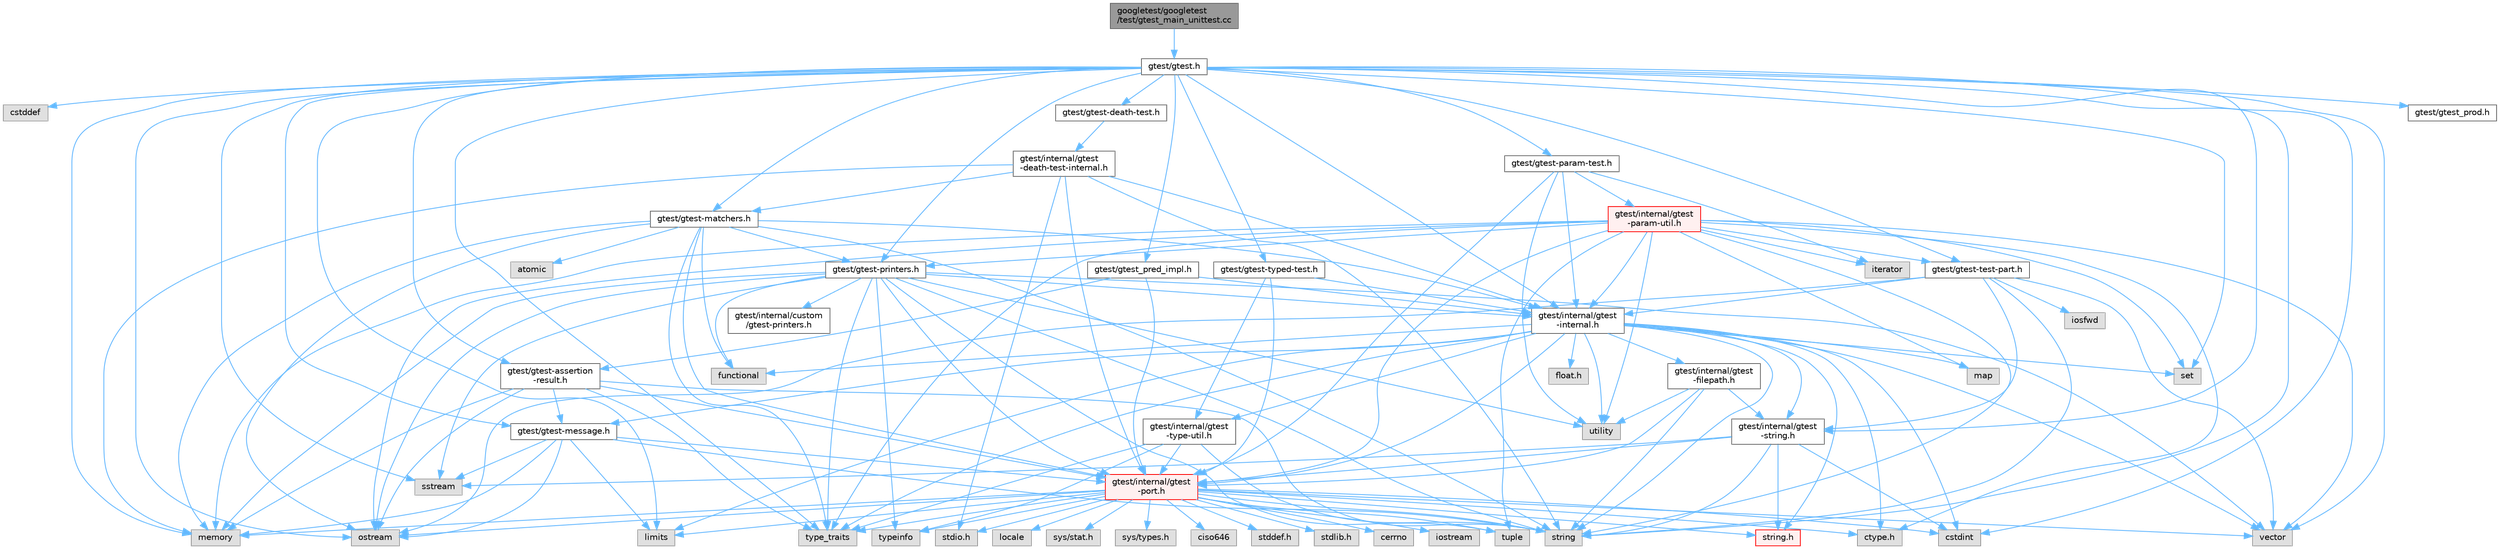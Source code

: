 digraph "googletest/googletest/test/gtest_main_unittest.cc"
{
 // LATEX_PDF_SIZE
  bgcolor="transparent";
  edge [fontname=Helvetica,fontsize=10,labelfontname=Helvetica,labelfontsize=10];
  node [fontname=Helvetica,fontsize=10,shape=box,height=0.2,width=0.4];
  Node1 [id="Node000001",label="googletest/googletest\l/test/gtest_main_unittest.cc",height=0.2,width=0.4,color="gray40", fillcolor="grey60", style="filled", fontcolor="black",tooltip=" "];
  Node1 -> Node2 [id="edge147_Node000001_Node000002",color="steelblue1",style="solid",tooltip=" "];
  Node2 [id="Node000002",label="gtest/gtest.h",height=0.2,width=0.4,color="grey40", fillcolor="white", style="filled",URL="$gtest_8h.html",tooltip=" "];
  Node2 -> Node3 [id="edge148_Node000002_Node000003",color="steelblue1",style="solid",tooltip=" "];
  Node3 [id="Node000003",label="cstddef",height=0.2,width=0.4,color="grey60", fillcolor="#E0E0E0", style="filled",tooltip=" "];
  Node2 -> Node4 [id="edge149_Node000002_Node000004",color="steelblue1",style="solid",tooltip=" "];
  Node4 [id="Node000004",label="cstdint",height=0.2,width=0.4,color="grey60", fillcolor="#E0E0E0", style="filled",tooltip=" "];
  Node2 -> Node5 [id="edge150_Node000002_Node000005",color="steelblue1",style="solid",tooltip=" "];
  Node5 [id="Node000005",label="limits",height=0.2,width=0.4,color="grey60", fillcolor="#E0E0E0", style="filled",tooltip=" "];
  Node2 -> Node6 [id="edge151_Node000002_Node000006",color="steelblue1",style="solid",tooltip=" "];
  Node6 [id="Node000006",label="memory",height=0.2,width=0.4,color="grey60", fillcolor="#E0E0E0", style="filled",tooltip=" "];
  Node2 -> Node7 [id="edge152_Node000002_Node000007",color="steelblue1",style="solid",tooltip=" "];
  Node7 [id="Node000007",label="ostream",height=0.2,width=0.4,color="grey60", fillcolor="#E0E0E0", style="filled",tooltip=" "];
  Node2 -> Node8 [id="edge153_Node000002_Node000008",color="steelblue1",style="solid",tooltip=" "];
  Node8 [id="Node000008",label="set",height=0.2,width=0.4,color="grey60", fillcolor="#E0E0E0", style="filled",tooltip=" "];
  Node2 -> Node9 [id="edge154_Node000002_Node000009",color="steelblue1",style="solid",tooltip=" "];
  Node9 [id="Node000009",label="sstream",height=0.2,width=0.4,color="grey60", fillcolor="#E0E0E0", style="filled",tooltip=" "];
  Node2 -> Node10 [id="edge155_Node000002_Node000010",color="steelblue1",style="solid",tooltip=" "];
  Node10 [id="Node000010",label="string",height=0.2,width=0.4,color="grey60", fillcolor="#E0E0E0", style="filled",tooltip=" "];
  Node2 -> Node11 [id="edge156_Node000002_Node000011",color="steelblue1",style="solid",tooltip=" "];
  Node11 [id="Node000011",label="type_traits",height=0.2,width=0.4,color="grey60", fillcolor="#E0E0E0", style="filled",tooltip=" "];
  Node2 -> Node12 [id="edge157_Node000002_Node000012",color="steelblue1",style="solid",tooltip=" "];
  Node12 [id="Node000012",label="vector",height=0.2,width=0.4,color="grey60", fillcolor="#E0E0E0", style="filled",tooltip=" "];
  Node2 -> Node13 [id="edge158_Node000002_Node000013",color="steelblue1",style="solid",tooltip=" "];
  Node13 [id="Node000013",label="gtest/gtest-assertion\l-result.h",height=0.2,width=0.4,color="grey40", fillcolor="white", style="filled",URL="$gtest-assertion-result_8h.html",tooltip=" "];
  Node13 -> Node6 [id="edge159_Node000013_Node000006",color="steelblue1",style="solid",tooltip=" "];
  Node13 -> Node7 [id="edge160_Node000013_Node000007",color="steelblue1",style="solid",tooltip=" "];
  Node13 -> Node10 [id="edge161_Node000013_Node000010",color="steelblue1",style="solid",tooltip=" "];
  Node13 -> Node11 [id="edge162_Node000013_Node000011",color="steelblue1",style="solid",tooltip=" "];
  Node13 -> Node14 [id="edge163_Node000013_Node000014",color="steelblue1",style="solid",tooltip=" "];
  Node14 [id="Node000014",label="gtest/gtest-message.h",height=0.2,width=0.4,color="grey40", fillcolor="white", style="filled",URL="$gtest-message_8h.html",tooltip=" "];
  Node14 -> Node5 [id="edge164_Node000014_Node000005",color="steelblue1",style="solid",tooltip=" "];
  Node14 -> Node6 [id="edge165_Node000014_Node000006",color="steelblue1",style="solid",tooltip=" "];
  Node14 -> Node7 [id="edge166_Node000014_Node000007",color="steelblue1",style="solid",tooltip=" "];
  Node14 -> Node9 [id="edge167_Node000014_Node000009",color="steelblue1",style="solid",tooltip=" "];
  Node14 -> Node10 [id="edge168_Node000014_Node000010",color="steelblue1",style="solid",tooltip=" "];
  Node14 -> Node15 [id="edge169_Node000014_Node000015",color="steelblue1",style="solid",tooltip=" "];
  Node15 [id="Node000015",label="gtest/internal/gtest\l-port.h",height=0.2,width=0.4,color="red", fillcolor="#FFF0F0", style="filled",URL="$gtest-port_8h.html",tooltip=" "];
  Node15 -> Node16 [id="edge170_Node000015_Node000016",color="steelblue1",style="solid",tooltip=" "];
  Node16 [id="Node000016",label="ciso646",height=0.2,width=0.4,color="grey60", fillcolor="#E0E0E0", style="filled",tooltip=" "];
  Node15 -> Node17 [id="edge171_Node000015_Node000017",color="steelblue1",style="solid",tooltip=" "];
  Node17 [id="Node000017",label="ctype.h",height=0.2,width=0.4,color="grey60", fillcolor="#E0E0E0", style="filled",tooltip=" "];
  Node15 -> Node18 [id="edge172_Node000015_Node000018",color="steelblue1",style="solid",tooltip=" "];
  Node18 [id="Node000018",label="stddef.h",height=0.2,width=0.4,color="grey60", fillcolor="#E0E0E0", style="filled",tooltip=" "];
  Node15 -> Node19 [id="edge173_Node000015_Node000019",color="steelblue1",style="solid",tooltip=" "];
  Node19 [id="Node000019",label="stdio.h",height=0.2,width=0.4,color="grey60", fillcolor="#E0E0E0", style="filled",tooltip=" "];
  Node15 -> Node20 [id="edge174_Node000015_Node000020",color="steelblue1",style="solid",tooltip=" "];
  Node20 [id="Node000020",label="stdlib.h",height=0.2,width=0.4,color="grey60", fillcolor="#E0E0E0", style="filled",tooltip=" "];
  Node15 -> Node21 [id="edge175_Node000015_Node000021",color="steelblue1",style="solid",tooltip=" "];
  Node21 [id="Node000021",label="string.h",height=0.2,width=0.4,color="red", fillcolor="#FFF0F0", style="filled",URL="$string_8h.html",tooltip=" "];
  Node15 -> Node32 [id="edge176_Node000015_Node000032",color="steelblue1",style="solid",tooltip=" "];
  Node32 [id="Node000032",label="cerrno",height=0.2,width=0.4,color="grey60", fillcolor="#E0E0E0", style="filled",tooltip=" "];
  Node15 -> Node4 [id="edge177_Node000015_Node000004",color="steelblue1",style="solid",tooltip=" "];
  Node15 -> Node33 [id="edge178_Node000015_Node000033",color="steelblue1",style="solid",tooltip=" "];
  Node33 [id="Node000033",label="iostream",height=0.2,width=0.4,color="grey60", fillcolor="#E0E0E0", style="filled",tooltip=" "];
  Node15 -> Node5 [id="edge179_Node000015_Node000005",color="steelblue1",style="solid",tooltip=" "];
  Node15 -> Node34 [id="edge180_Node000015_Node000034",color="steelblue1",style="solid",tooltip=" "];
  Node34 [id="Node000034",label="locale",height=0.2,width=0.4,color="grey60", fillcolor="#E0E0E0", style="filled",tooltip=" "];
  Node15 -> Node6 [id="edge181_Node000015_Node000006",color="steelblue1",style="solid",tooltip=" "];
  Node15 -> Node7 [id="edge182_Node000015_Node000007",color="steelblue1",style="solid",tooltip=" "];
  Node15 -> Node10 [id="edge183_Node000015_Node000010",color="steelblue1",style="solid",tooltip=" "];
  Node15 -> Node35 [id="edge184_Node000015_Node000035",color="steelblue1",style="solid",tooltip=" "];
  Node35 [id="Node000035",label="tuple",height=0.2,width=0.4,color="grey60", fillcolor="#E0E0E0", style="filled",tooltip=" "];
  Node15 -> Node11 [id="edge185_Node000015_Node000011",color="steelblue1",style="solid",tooltip=" "];
  Node15 -> Node12 [id="edge186_Node000015_Node000012",color="steelblue1",style="solid",tooltip=" "];
  Node15 -> Node36 [id="edge187_Node000015_Node000036",color="steelblue1",style="solid",tooltip=" "];
  Node36 [id="Node000036",label="sys/stat.h",height=0.2,width=0.4,color="grey60", fillcolor="#E0E0E0", style="filled",tooltip=" "];
  Node15 -> Node37 [id="edge188_Node000015_Node000037",color="steelblue1",style="solid",tooltip=" "];
  Node37 [id="Node000037",label="sys/types.h",height=0.2,width=0.4,color="grey60", fillcolor="#E0E0E0", style="filled",tooltip=" "];
  Node15 -> Node43 [id="edge189_Node000015_Node000043",color="steelblue1",style="solid",tooltip=" "];
  Node43 [id="Node000043",label="typeinfo",height=0.2,width=0.4,color="grey60", fillcolor="#E0E0E0", style="filled",tooltip=" "];
  Node13 -> Node15 [id="edge190_Node000013_Node000015",color="steelblue1",style="solid",tooltip=" "];
  Node2 -> Node44 [id="edge191_Node000002_Node000044",color="steelblue1",style="solid",tooltip=" "];
  Node44 [id="Node000044",label="gtest/gtest-death-test.h",height=0.2,width=0.4,color="grey40", fillcolor="white", style="filled",URL="$gtest-death-test_8h.html",tooltip=" "];
  Node44 -> Node45 [id="edge192_Node000044_Node000045",color="steelblue1",style="solid",tooltip=" "];
  Node45 [id="Node000045",label="gtest/internal/gtest\l-death-test-internal.h",height=0.2,width=0.4,color="grey40", fillcolor="white", style="filled",URL="$gtest-death-test-internal_8h.html",tooltip=" "];
  Node45 -> Node19 [id="edge193_Node000045_Node000019",color="steelblue1",style="solid",tooltip=" "];
  Node45 -> Node6 [id="edge194_Node000045_Node000006",color="steelblue1",style="solid",tooltip=" "];
  Node45 -> Node10 [id="edge195_Node000045_Node000010",color="steelblue1",style="solid",tooltip=" "];
  Node45 -> Node46 [id="edge196_Node000045_Node000046",color="steelblue1",style="solid",tooltip=" "];
  Node46 [id="Node000046",label="gtest/gtest-matchers.h",height=0.2,width=0.4,color="grey40", fillcolor="white", style="filled",URL="$gtest-matchers_8h.html",tooltip=" "];
  Node46 -> Node47 [id="edge197_Node000046_Node000047",color="steelblue1",style="solid",tooltip=" "];
  Node47 [id="Node000047",label="atomic",height=0.2,width=0.4,color="grey60", fillcolor="#E0E0E0", style="filled",tooltip=" "];
  Node46 -> Node48 [id="edge198_Node000046_Node000048",color="steelblue1",style="solid",tooltip=" "];
  Node48 [id="Node000048",label="functional",height=0.2,width=0.4,color="grey60", fillcolor="#E0E0E0", style="filled",tooltip=" "];
  Node46 -> Node6 [id="edge199_Node000046_Node000006",color="steelblue1",style="solid",tooltip=" "];
  Node46 -> Node7 [id="edge200_Node000046_Node000007",color="steelblue1",style="solid",tooltip=" "];
  Node46 -> Node10 [id="edge201_Node000046_Node000010",color="steelblue1",style="solid",tooltip=" "];
  Node46 -> Node11 [id="edge202_Node000046_Node000011",color="steelblue1",style="solid",tooltip=" "];
  Node46 -> Node49 [id="edge203_Node000046_Node000049",color="steelblue1",style="solid",tooltip=" "];
  Node49 [id="Node000049",label="gtest/gtest-printers.h",height=0.2,width=0.4,color="grey40", fillcolor="white", style="filled",URL="$gtest-printers_8h.html",tooltip=" "];
  Node49 -> Node48 [id="edge204_Node000049_Node000048",color="steelblue1",style="solid",tooltip=" "];
  Node49 -> Node6 [id="edge205_Node000049_Node000006",color="steelblue1",style="solid",tooltip=" "];
  Node49 -> Node7 [id="edge206_Node000049_Node000007",color="steelblue1",style="solid",tooltip=" "];
  Node49 -> Node9 [id="edge207_Node000049_Node000009",color="steelblue1",style="solid",tooltip=" "];
  Node49 -> Node10 [id="edge208_Node000049_Node000010",color="steelblue1",style="solid",tooltip=" "];
  Node49 -> Node35 [id="edge209_Node000049_Node000035",color="steelblue1",style="solid",tooltip=" "];
  Node49 -> Node11 [id="edge210_Node000049_Node000011",color="steelblue1",style="solid",tooltip=" "];
  Node49 -> Node43 [id="edge211_Node000049_Node000043",color="steelblue1",style="solid",tooltip=" "];
  Node49 -> Node26 [id="edge212_Node000049_Node000026",color="steelblue1",style="solid",tooltip=" "];
  Node26 [id="Node000026",label="utility",height=0.2,width=0.4,color="grey60", fillcolor="#E0E0E0", style="filled",tooltip=" "];
  Node49 -> Node12 [id="edge213_Node000049_Node000012",color="steelblue1",style="solid",tooltip=" "];
  Node49 -> Node50 [id="edge214_Node000049_Node000050",color="steelblue1",style="solid",tooltip=" "];
  Node50 [id="Node000050",label="gtest/internal/gtest\l-internal.h",height=0.2,width=0.4,color="grey40", fillcolor="white", style="filled",URL="$gtest-internal_8h.html",tooltip=" "];
  Node50 -> Node15 [id="edge215_Node000050_Node000015",color="steelblue1",style="solid",tooltip=" "];
  Node50 -> Node17 [id="edge216_Node000050_Node000017",color="steelblue1",style="solid",tooltip=" "];
  Node50 -> Node51 [id="edge217_Node000050_Node000051",color="steelblue1",style="solid",tooltip=" "];
  Node51 [id="Node000051",label="float.h",height=0.2,width=0.4,color="grey60", fillcolor="#E0E0E0", style="filled",tooltip=" "];
  Node50 -> Node21 [id="edge218_Node000050_Node000021",color="steelblue1",style="solid",tooltip=" "];
  Node50 -> Node4 [id="edge219_Node000050_Node000004",color="steelblue1",style="solid",tooltip=" "];
  Node50 -> Node48 [id="edge220_Node000050_Node000048",color="steelblue1",style="solid",tooltip=" "];
  Node50 -> Node5 [id="edge221_Node000050_Node000005",color="steelblue1",style="solid",tooltip=" "];
  Node50 -> Node52 [id="edge222_Node000050_Node000052",color="steelblue1",style="solid",tooltip=" "];
  Node52 [id="Node000052",label="map",height=0.2,width=0.4,color="grey60", fillcolor="#E0E0E0", style="filled",tooltip=" "];
  Node50 -> Node8 [id="edge223_Node000050_Node000008",color="steelblue1",style="solid",tooltip=" "];
  Node50 -> Node10 [id="edge224_Node000050_Node000010",color="steelblue1",style="solid",tooltip=" "];
  Node50 -> Node11 [id="edge225_Node000050_Node000011",color="steelblue1",style="solid",tooltip=" "];
  Node50 -> Node26 [id="edge226_Node000050_Node000026",color="steelblue1",style="solid",tooltip=" "];
  Node50 -> Node12 [id="edge227_Node000050_Node000012",color="steelblue1",style="solid",tooltip=" "];
  Node50 -> Node14 [id="edge228_Node000050_Node000014",color="steelblue1",style="solid",tooltip=" "];
  Node50 -> Node53 [id="edge229_Node000050_Node000053",color="steelblue1",style="solid",tooltip=" "];
  Node53 [id="Node000053",label="gtest/internal/gtest\l-filepath.h",height=0.2,width=0.4,color="grey40", fillcolor="white", style="filled",URL="$gtest-filepath_8h.html",tooltip=" "];
  Node53 -> Node10 [id="edge230_Node000053_Node000010",color="steelblue1",style="solid",tooltip=" "];
  Node53 -> Node26 [id="edge231_Node000053_Node000026",color="steelblue1",style="solid",tooltip=" "];
  Node53 -> Node15 [id="edge232_Node000053_Node000015",color="steelblue1",style="solid",tooltip=" "];
  Node53 -> Node54 [id="edge233_Node000053_Node000054",color="steelblue1",style="solid",tooltip=" "];
  Node54 [id="Node000054",label="gtest/internal/gtest\l-string.h",height=0.2,width=0.4,color="grey40", fillcolor="white", style="filled",URL="$gtest-string_8h.html",tooltip=" "];
  Node54 -> Node21 [id="edge234_Node000054_Node000021",color="steelblue1",style="solid",tooltip=" "];
  Node54 -> Node4 [id="edge235_Node000054_Node000004",color="steelblue1",style="solid",tooltip=" "];
  Node54 -> Node9 [id="edge236_Node000054_Node000009",color="steelblue1",style="solid",tooltip=" "];
  Node54 -> Node10 [id="edge237_Node000054_Node000010",color="steelblue1",style="solid",tooltip=" "];
  Node54 -> Node15 [id="edge238_Node000054_Node000015",color="steelblue1",style="solid",tooltip=" "];
  Node50 -> Node54 [id="edge239_Node000050_Node000054",color="steelblue1",style="solid",tooltip=" "];
  Node50 -> Node55 [id="edge240_Node000050_Node000055",color="steelblue1",style="solid",tooltip=" "];
  Node55 [id="Node000055",label="gtest/internal/gtest\l-type-util.h",height=0.2,width=0.4,color="grey40", fillcolor="white", style="filled",URL="$gtest-type-util_8h.html",tooltip=" "];
  Node55 -> Node10 [id="edge241_Node000055_Node000010",color="steelblue1",style="solid",tooltip=" "];
  Node55 -> Node11 [id="edge242_Node000055_Node000011",color="steelblue1",style="solid",tooltip=" "];
  Node55 -> Node43 [id="edge243_Node000055_Node000043",color="steelblue1",style="solid",tooltip=" "];
  Node55 -> Node15 [id="edge244_Node000055_Node000015",color="steelblue1",style="solid",tooltip=" "];
  Node49 -> Node15 [id="edge245_Node000049_Node000015",color="steelblue1",style="solid",tooltip=" "];
  Node49 -> Node56 [id="edge246_Node000049_Node000056",color="steelblue1",style="solid",tooltip=" "];
  Node56 [id="Node000056",label="gtest/internal/custom\l/gtest-printers.h",height=0.2,width=0.4,color="grey40", fillcolor="white", style="filled",URL="$internal_2custom_2gtest-printers_8h.html",tooltip=" "];
  Node46 -> Node50 [id="edge247_Node000046_Node000050",color="steelblue1",style="solid",tooltip=" "];
  Node46 -> Node15 [id="edge248_Node000046_Node000015",color="steelblue1",style="solid",tooltip=" "];
  Node45 -> Node50 [id="edge249_Node000045_Node000050",color="steelblue1",style="solid",tooltip=" "];
  Node45 -> Node15 [id="edge250_Node000045_Node000015",color="steelblue1",style="solid",tooltip=" "];
  Node2 -> Node46 [id="edge251_Node000002_Node000046",color="steelblue1",style="solid",tooltip=" "];
  Node2 -> Node14 [id="edge252_Node000002_Node000014",color="steelblue1",style="solid",tooltip=" "];
  Node2 -> Node57 [id="edge253_Node000002_Node000057",color="steelblue1",style="solid",tooltip=" "];
  Node57 [id="Node000057",label="gtest/gtest-param-test.h",height=0.2,width=0.4,color="grey40", fillcolor="white", style="filled",URL="$gtest-param-test_8h.html",tooltip=" "];
  Node57 -> Node28 [id="edge254_Node000057_Node000028",color="steelblue1",style="solid",tooltip=" "];
  Node28 [id="Node000028",label="iterator",height=0.2,width=0.4,color="grey60", fillcolor="#E0E0E0", style="filled",tooltip=" "];
  Node57 -> Node26 [id="edge255_Node000057_Node000026",color="steelblue1",style="solid",tooltip=" "];
  Node57 -> Node50 [id="edge256_Node000057_Node000050",color="steelblue1",style="solid",tooltip=" "];
  Node57 -> Node58 [id="edge257_Node000057_Node000058",color="steelblue1",style="solid",tooltip=" "];
  Node58 [id="Node000058",label="gtest/internal/gtest\l-param-util.h",height=0.2,width=0.4,color="red", fillcolor="#FFF0F0", style="filled",URL="$gtest-param-util_8h.html",tooltip=" "];
  Node58 -> Node17 [id="edge258_Node000058_Node000017",color="steelblue1",style="solid",tooltip=" "];
  Node58 -> Node28 [id="edge259_Node000058_Node000028",color="steelblue1",style="solid",tooltip=" "];
  Node58 -> Node52 [id="edge260_Node000058_Node000052",color="steelblue1",style="solid",tooltip=" "];
  Node58 -> Node6 [id="edge261_Node000058_Node000006",color="steelblue1",style="solid",tooltip=" "];
  Node58 -> Node7 [id="edge262_Node000058_Node000007",color="steelblue1",style="solid",tooltip=" "];
  Node58 -> Node8 [id="edge263_Node000058_Node000008",color="steelblue1",style="solid",tooltip=" "];
  Node58 -> Node10 [id="edge264_Node000058_Node000010",color="steelblue1",style="solid",tooltip=" "];
  Node58 -> Node35 [id="edge265_Node000058_Node000035",color="steelblue1",style="solid",tooltip=" "];
  Node58 -> Node11 [id="edge266_Node000058_Node000011",color="steelblue1",style="solid",tooltip=" "];
  Node58 -> Node26 [id="edge267_Node000058_Node000026",color="steelblue1",style="solid",tooltip=" "];
  Node58 -> Node12 [id="edge268_Node000058_Node000012",color="steelblue1",style="solid",tooltip=" "];
  Node58 -> Node49 [id="edge269_Node000058_Node000049",color="steelblue1",style="solid",tooltip=" "];
  Node58 -> Node61 [id="edge270_Node000058_Node000061",color="steelblue1",style="solid",tooltip=" "];
  Node61 [id="Node000061",label="gtest/gtest-test-part.h",height=0.2,width=0.4,color="grey40", fillcolor="white", style="filled",URL="$gtest-test-part_8h.html",tooltip=" "];
  Node61 -> Node62 [id="edge271_Node000061_Node000062",color="steelblue1",style="solid",tooltip=" "];
  Node62 [id="Node000062",label="iosfwd",height=0.2,width=0.4,color="grey60", fillcolor="#E0E0E0", style="filled",tooltip=" "];
  Node61 -> Node7 [id="edge272_Node000061_Node000007",color="steelblue1",style="solid",tooltip=" "];
  Node61 -> Node10 [id="edge273_Node000061_Node000010",color="steelblue1",style="solid",tooltip=" "];
  Node61 -> Node12 [id="edge274_Node000061_Node000012",color="steelblue1",style="solid",tooltip=" "];
  Node61 -> Node50 [id="edge275_Node000061_Node000050",color="steelblue1",style="solid",tooltip=" "];
  Node61 -> Node54 [id="edge276_Node000061_Node000054",color="steelblue1",style="solid",tooltip=" "];
  Node58 -> Node50 [id="edge277_Node000058_Node000050",color="steelblue1",style="solid",tooltip=" "];
  Node58 -> Node15 [id="edge278_Node000058_Node000015",color="steelblue1",style="solid",tooltip=" "];
  Node57 -> Node15 [id="edge279_Node000057_Node000015",color="steelblue1",style="solid",tooltip=" "];
  Node2 -> Node49 [id="edge280_Node000002_Node000049",color="steelblue1",style="solid",tooltip=" "];
  Node2 -> Node61 [id="edge281_Node000002_Node000061",color="steelblue1",style="solid",tooltip=" "];
  Node2 -> Node63 [id="edge282_Node000002_Node000063",color="steelblue1",style="solid",tooltip=" "];
  Node63 [id="Node000063",label="gtest/gtest-typed-test.h",height=0.2,width=0.4,color="grey40", fillcolor="white", style="filled",URL="$gtest-typed-test_8h.html",tooltip=" "];
  Node63 -> Node50 [id="edge283_Node000063_Node000050",color="steelblue1",style="solid",tooltip=" "];
  Node63 -> Node15 [id="edge284_Node000063_Node000015",color="steelblue1",style="solid",tooltip=" "];
  Node63 -> Node55 [id="edge285_Node000063_Node000055",color="steelblue1",style="solid",tooltip=" "];
  Node2 -> Node64 [id="edge286_Node000002_Node000064",color="steelblue1",style="solid",tooltip=" "];
  Node64 [id="Node000064",label="gtest/gtest_pred_impl.h",height=0.2,width=0.4,color="grey40", fillcolor="white", style="filled",URL="$gtest__pred__impl_8h.html",tooltip=" "];
  Node64 -> Node13 [id="edge287_Node000064_Node000013",color="steelblue1",style="solid",tooltip=" "];
  Node64 -> Node50 [id="edge288_Node000064_Node000050",color="steelblue1",style="solid",tooltip=" "];
  Node64 -> Node15 [id="edge289_Node000064_Node000015",color="steelblue1",style="solid",tooltip=" "];
  Node2 -> Node65 [id="edge290_Node000002_Node000065",color="steelblue1",style="solid",tooltip=" "];
  Node65 [id="Node000065",label="gtest/gtest_prod.h",height=0.2,width=0.4,color="grey40", fillcolor="white", style="filled",URL="$gtest__prod_8h.html",tooltip=" "];
  Node2 -> Node50 [id="edge291_Node000002_Node000050",color="steelblue1",style="solid",tooltip=" "];
  Node2 -> Node54 [id="edge292_Node000002_Node000054",color="steelblue1",style="solid",tooltip=" "];
}
